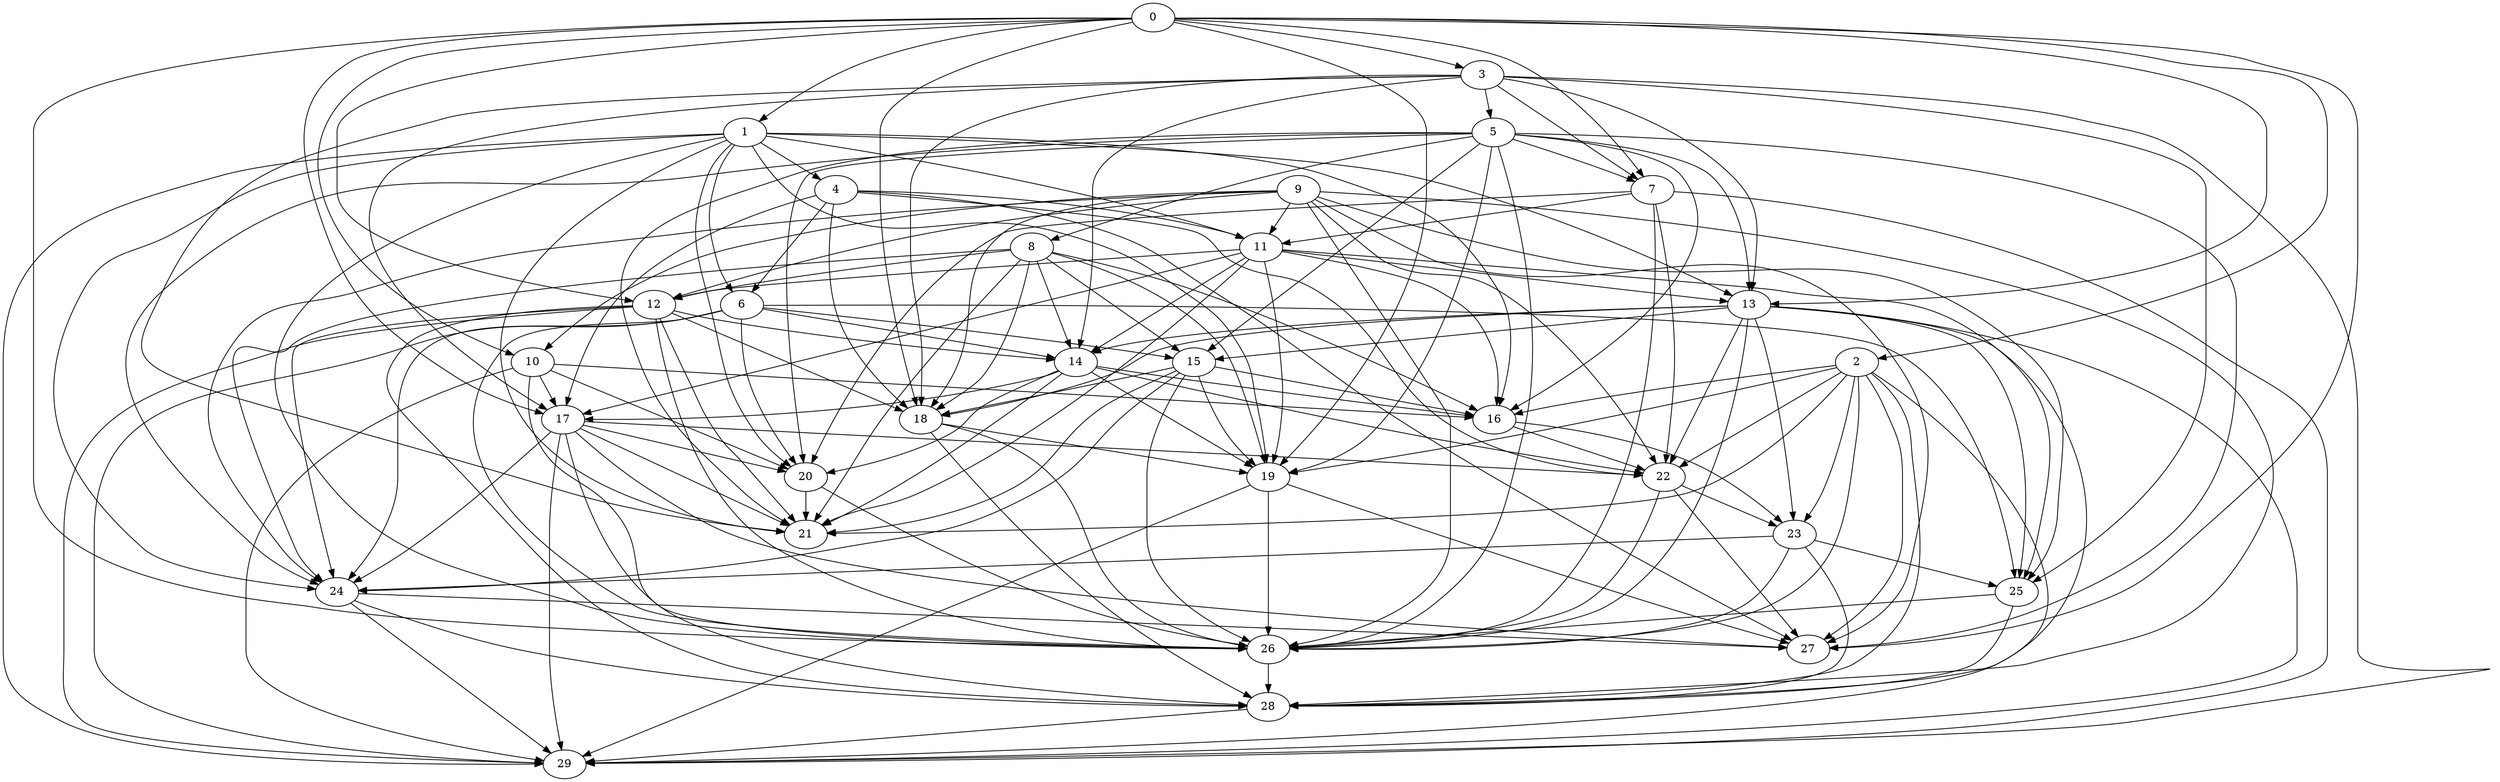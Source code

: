 digraph "Random_Nodes_30_Density_5.33_CCR_9.94_WeightType_Random_Heterogeneous-4-2-strong" {
0 [Weight=3];
3 [Weight=2];
1 [Weight=8];
5 [Weight=8];
4 [Weight=10];
7 [Weight=4];
9 [Weight=3];
8 [Weight=3];
11 [Weight=2];
12 [Weight=9];
13 [Weight=9];
6 [Weight=3];
14 [Weight=9];
15 [Weight=9];
2 [Weight=8];
10 [Weight=4];
16 [Weight=9];
17 [Weight=6];
22 [Weight=3];
23 [Weight=2];
18 [Weight=4];
20 [Weight=4];
25 [Weight=9];
19 [Weight=3];
26 [Weight=10];
24 [Weight=8];
28 [Weight=5];
27 [Weight=8];
21 [Weight=6];
29 [Weight=6];
8 -> 14 [Weight=11];
11 -> 14 [Weight=15];
1 -> 4 [Weight=5];
6 -> 24 [Weight=9];
5 -> 16 [Weight=9];
3 -> 7 [Weight=5];
25 -> 28 [Weight=4];
28 -> 29 [Weight=5];
5 -> 20 [Weight=9];
15 -> 21 [Weight=5];
8 -> 12 [Weight=16];
9 -> 27 [Weight=13];
12 -> 28 [Weight=15];
13 -> 18 [Weight=11];
17 -> 22 [Weight=16];
23 -> 28 [Weight=11];
8 -> 24 [Weight=11];
23 -> 26 [Weight=13];
26 -> 28 [Weight=16];
0 -> 7 [Weight=13];
4 -> 18 [Weight=4];
17 -> 27 [Weight=9];
9 -> 25 [Weight=11];
13 -> 29 [Weight=16];
24 -> 29 [Weight=15];
15 -> 19 [Weight=9];
3 -> 18 [Weight=11];
0 -> 2 [Weight=5];
19 -> 29 [Weight=15];
0 -> 18 [Weight=18];
14 -> 21 [Weight=18];
13 -> 23 [Weight=7];
2 -> 27 [Weight=7];
12 -> 14 [Weight=16];
5 -> 27 [Weight=9];
20 -> 26 [Weight=16];
8 -> 18 [Weight=15];
3 -> 17 [Weight=16];
18 -> 19 [Weight=4];
0 -> 17 [Weight=18];
14 -> 16 [Weight=18];
0 -> 27 [Weight=13];
11 -> 17 [Weight=5];
8 -> 19 [Weight=5];
5 -> 7 [Weight=5];
2 -> 19 [Weight=11];
13 -> 28 [Weight=18];
5 -> 21 [Weight=9];
17 -> 24 [Weight=9];
11 -> 13 [Weight=15];
1 -> 24 [Weight=13];
2 -> 21 [Weight=13];
0 -> 10 [Weight=11];
14 -> 22 [Weight=16];
11 -> 12 [Weight=13];
13 -> 14 [Weight=11];
0 -> 1 [Weight=18];
17 -> 20 [Weight=16];
5 -> 13 [Weight=4];
0 -> 13 [Weight=4];
24 -> 27 [Weight=9];
4 -> 11 [Weight=15];
7 -> 22 [Weight=16];
4 -> 17 [Weight=18];
12 -> 26 [Weight=16];
2 -> 16 [Weight=4];
23 -> 25 [Weight=16];
4 -> 27 [Weight=4];
25 -> 26 [Weight=9];
18 -> 28 [Weight=11];
13 -> 26 [Weight=13];
15 -> 18 [Weight=13];
13 -> 15 [Weight=13];
0 -> 3 [Weight=15];
19 -> 27 [Weight=18];
15 -> 16 [Weight=9];
9 -> 22 [Weight=11];
10 -> 26 [Weight=4];
12 -> 18 [Weight=13];
1 -> 11 [Weight=9];
1 -> 13 [Weight=7];
5 -> 8 [Weight=16];
2 -> 26 [Weight=5];
7 -> 26 [Weight=7];
10 -> 17 [Weight=5];
3 -> 13 [Weight=13];
5 -> 24 [Weight=7];
22 -> 26 [Weight=18];
11 -> 21 [Weight=9];
9 -> 11 [Weight=11];
16 -> 23 [Weight=5];
24 -> 28 [Weight=4];
0 -> 26 [Weight=5];
0 -> 12 [Weight=7];
17 -> 21 [Weight=7];
17 -> 29 [Weight=4];
3 -> 5 [Weight=4];
1 -> 26 [Weight=15];
13 -> 25 [Weight=11];
6 -> 15 [Weight=7];
8 -> 15 [Weight=4];
22 -> 23 [Weight=15];
14 -> 19 [Weight=16];
13 -> 22 [Weight=11];
2 -> 28 [Weight=15];
16 -> 22 [Weight=16];
4 -> 22 [Weight=7];
1 -> 6 [Weight=13];
10 -> 29 [Weight=9];
12 -> 29 [Weight=9];
20 -> 21 [Weight=5];
5 -> 26 [Weight=13];
15 -> 24 [Weight=18];
9 -> 10 [Weight=11];
7 -> 20 [Weight=18];
23 -> 24 [Weight=18];
9 -> 18 [Weight=5];
2 -> 22 [Weight=5];
7 -> 29 [Weight=4];
1 -> 21 [Weight=11];
9 -> 28 [Weight=15];
11 -> 19 [Weight=16];
14 -> 17 [Weight=7];
5 -> 19 [Weight=9];
8 -> 16 [Weight=16];
3 -> 21 [Weight=16];
9 -> 12 [Weight=11];
1 -> 20 [Weight=4];
10 -> 16 [Weight=5];
19 -> 26 [Weight=11];
3 -> 14 [Weight=11];
3 -> 25 [Weight=9];
11 -> 16 [Weight=16];
10 -> 20 [Weight=18];
12 -> 21 [Weight=9];
3 -> 29 [Weight=9];
12 -> 24 [Weight=18];
0 -> 19 [Weight=15];
6 -> 25 [Weight=15];
18 -> 26 [Weight=16];
17 -> 28 [Weight=15];
6 -> 26 [Weight=11];
14 -> 20 [Weight=7];
1 -> 16 [Weight=18];
2 -> 29 [Weight=11];
6 -> 14 [Weight=11];
8 -> 21 [Weight=7];
11 -> 25 [Weight=9];
9 -> 26 [Weight=13];
9 -> 24 [Weight=4];
22 -> 27 [Weight=5];
1 -> 19 [Weight=13];
7 -> 11 [Weight=16];
4 -> 6 [Weight=18];
1 -> 29 [Weight=13];
15 -> 26 [Weight=11];
6 -> 29 [Weight=9];
2 -> 23 [Weight=5];
5 -> 15 [Weight=5];
6 -> 20 [Weight=9];
}
